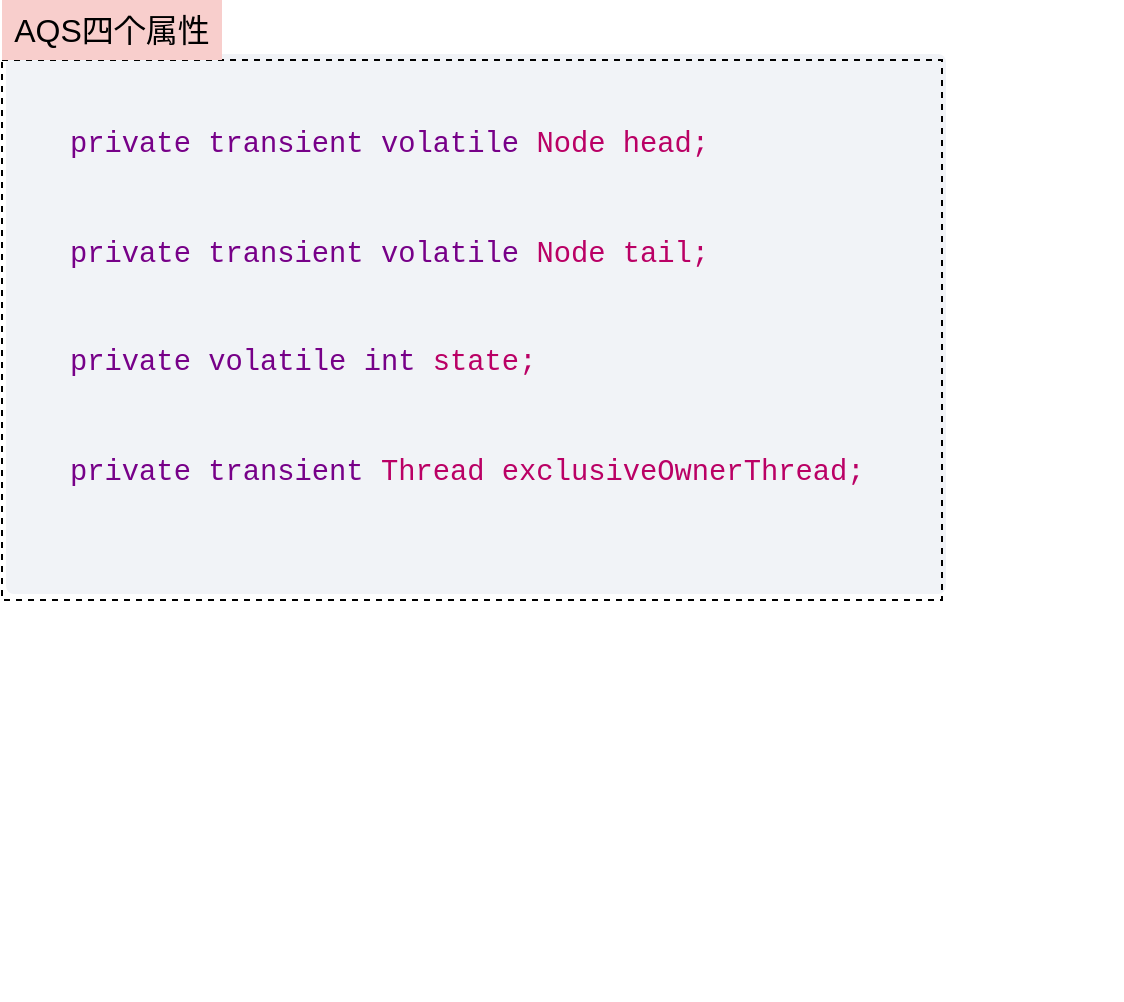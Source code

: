 <mxfile version="21.6.2" type="github">
  <diagram name="第 1 页" id="bpQDDGKC49bfd05ix013">
    <mxGraphModel dx="2048" dy="743" grid="1" gridSize="10" guides="1" tooltips="1" connect="1" arrows="1" fold="1" page="1" pageScale="1" pageWidth="827" pageHeight="1169" math="0" shadow="0">
      <root>
        <mxCell id="0" />
        <mxCell id="1" parent="0" />
        <mxCell id="6wI2NpHrl8XzdoIj4jeI-30" value="&lt;pre style=&quot;box-sizing: border-box; font-size: 0.9rem; font-family: SFMono-Regular, Consolas, &amp;quot;Liberation Mono&amp;quot;, Menlo, Courier, monospace; margin-top: 0px; margin-bottom: 1em; overflow: auto; border: none; border-radius: 4px; padding: 1rem; line-height: 1.9; background-color: rgb(241, 243, 247); font-style: normal; font-variant-ligatures: normal; font-variant-caps: normal; font-weight: 400; letter-spacing: normal; orphans: 2; text-align: start; text-indent: 0px; text-transform: none; widows: 2; word-spacing: 0px; -webkit-text-stroke-width: 0px; text-decoration-thickness: initial; text-decoration-style: initial; text-decoration-color: initial;&quot;&gt;&lt;pre style=&quot;box-sizing: border-box; font-size: 0.9rem; font-family: SFMono-Regular, Consolas, &amp;quot;Liberation Mono&amp;quot;, Menlo, Courier, monospace; margin-top: 0px; margin-bottom: 1em; overflow: auto; border: none; border-radius: 4px; padding: 1rem; line-height: 1.9;&quot;&gt;&lt;code style=&quot;box-sizing: border-box; font-size: 1em; font-family: Courier, Monaco, Consolas, &amp;quot;Liberation Mono&amp;quot;, monospace; overflow-x: auto; overflow-wrap: normal; border: none; border-radius: 3px;&quot; class=&quot;lang-java hljs&quot;&gt;&lt;span style=&quot;color: rgb(119, 0, 136); box-sizing: border-box;&quot; class=&quot;hljs-keyword&quot;&gt;private&lt;/span&gt;&lt;font color=&quot;rgba(0, 0, 0, 0.65)&quot;&gt; &lt;/font&gt;&lt;span style=&quot;color: rgb(119, 0, 136); box-sizing: border-box;&quot; class=&quot;hljs-keyword&quot;&gt;transient&lt;/span&gt;&lt;font color=&quot;rgba(0, 0, 0, 0.65)&quot;&gt; &lt;/font&gt;&lt;span style=&quot;color: rgb(119, 0, 136); box-sizing: border-box;&quot; class=&quot;hljs-keyword&quot;&gt;volatile&lt;/span&gt;&lt;font color=&quot;rgba(0, 0, 0, 0.65)&quot;&gt; Node head;&lt;br&gt;&lt;br&gt;&lt;/font&gt;&lt;span style=&quot;color: rgb(119, 0, 136); box-sizing: border-box;&quot; class=&quot;hljs-keyword&quot;&gt;private&lt;/span&gt;&lt;font color=&quot;rgba(0, 0, 0, 0.65)&quot;&gt; &lt;/font&gt;&lt;span style=&quot;color: rgb(119, 0, 136); box-sizing: border-box;&quot; class=&quot;hljs-keyword&quot;&gt;transient&lt;/span&gt;&lt;font color=&quot;rgba(0, 0, 0, 0.65)&quot;&gt; &lt;/font&gt;&lt;span style=&quot;color: rgb(119, 0, 136); box-sizing: border-box;&quot; class=&quot;hljs-keyword&quot;&gt;volatile&lt;/span&gt;&lt;font color=&quot;rgba(0, 0, 0, 0.65)&quot;&gt; Node tail;&lt;br&gt;&lt;/font&gt;&lt;font color=&quot;rgba(0, 0, 0, 0.65)&quot;&gt;&lt;br&gt;&lt;/font&gt;&lt;span style=&quot;color: rgb(119, 0, 136); box-sizing: border-box;&quot; class=&quot;hljs-keyword&quot;&gt;private&lt;/span&gt;&lt;font color=&quot;rgba(0, 0, 0, 0.65)&quot;&gt; &lt;/font&gt;&lt;span style=&quot;color: rgb(119, 0, 136); box-sizing: border-box;&quot; class=&quot;hljs-keyword&quot;&gt;volatile&lt;/span&gt;&lt;font color=&quot;rgba(0, 0, 0, 0.65)&quot;&gt; &lt;/font&gt;&lt;span style=&quot;color: rgb(119, 0, 136); box-sizing: border-box;&quot; class=&quot;hljs-keyword&quot;&gt;int&lt;/span&gt;&lt;font color=&quot;rgba(0, 0, 0, 0.65)&quot;&gt; state;&lt;br&gt;&lt;/font&gt;&lt;font color=&quot;rgba(0, 0, 0, 0.65)&quot;&gt;&lt;br&gt;&lt;/font&gt;&lt;span style=&quot;color: rgb(119, 0, 136); box-sizing: border-box;&quot; class=&quot;hljs-keyword&quot;&gt;private&lt;/span&gt;&lt;font color=&quot;rgba(0, 0, 0, 0.65)&quot;&gt; &lt;/font&gt;&lt;span style=&quot;color: rgb(119, 0, 136); box-sizing: border-box;&quot; class=&quot;hljs-keyword&quot;&gt;transient&lt;/span&gt;&lt;font color=&quot;rgba(0, 0, 0, 0.65)&quot;&gt; Thread exclusiveOwnerThread; &lt;/font&gt;&lt;/code&gt;&lt;/pre&gt;&lt;/pre&gt;" style="text;whiteSpace=wrap;html=1;" vertex="1" parent="1">
          <mxGeometry x="-80" y="20" width="560" height="480" as="geometry" />
        </mxCell>
        <mxCell id="6wI2NpHrl8XzdoIj4jeI-31" value="" style="rounded=0;whiteSpace=wrap;html=1;fillColor=none;dashed=1;" vertex="1" parent="1">
          <mxGeometry x="-80" y="30" width="470" height="270" as="geometry" />
        </mxCell>
        <mxCell id="6wI2NpHrl8XzdoIj4jeI-33" value="&lt;font style=&quot;font-size: 16px;&quot;&gt;AQS四个属性&lt;/font&gt;" style="text;html=1;strokeColor=none;fillColor=#f8cecc;align=center;verticalAlign=middle;whiteSpace=wrap;rounded=0;" vertex="1" parent="1">
          <mxGeometry x="-80" width="110" height="30" as="geometry" />
        </mxCell>
      </root>
    </mxGraphModel>
  </diagram>
</mxfile>
